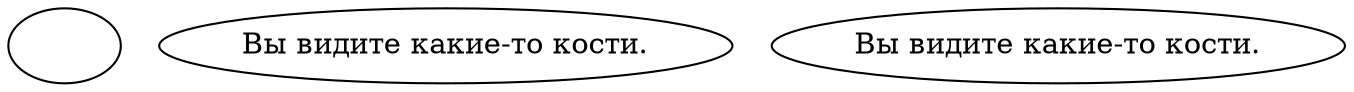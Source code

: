 digraph diBones {
  "start" [style=filled       fillcolor="#FFFFFF"       color="#000000"]
  "start" [label=""]
  "look_at_p_proc" [style=filled       fillcolor="#FFFFFF"       color="#000000"]
  "look_at_p_proc" [label="Вы видите какие-то кости."]
  "description_p_proc" [style=filled       fillcolor="#FFFFFF"       color="#000000"]
  "description_p_proc" [label="Вы видите какие-то кости."]
}